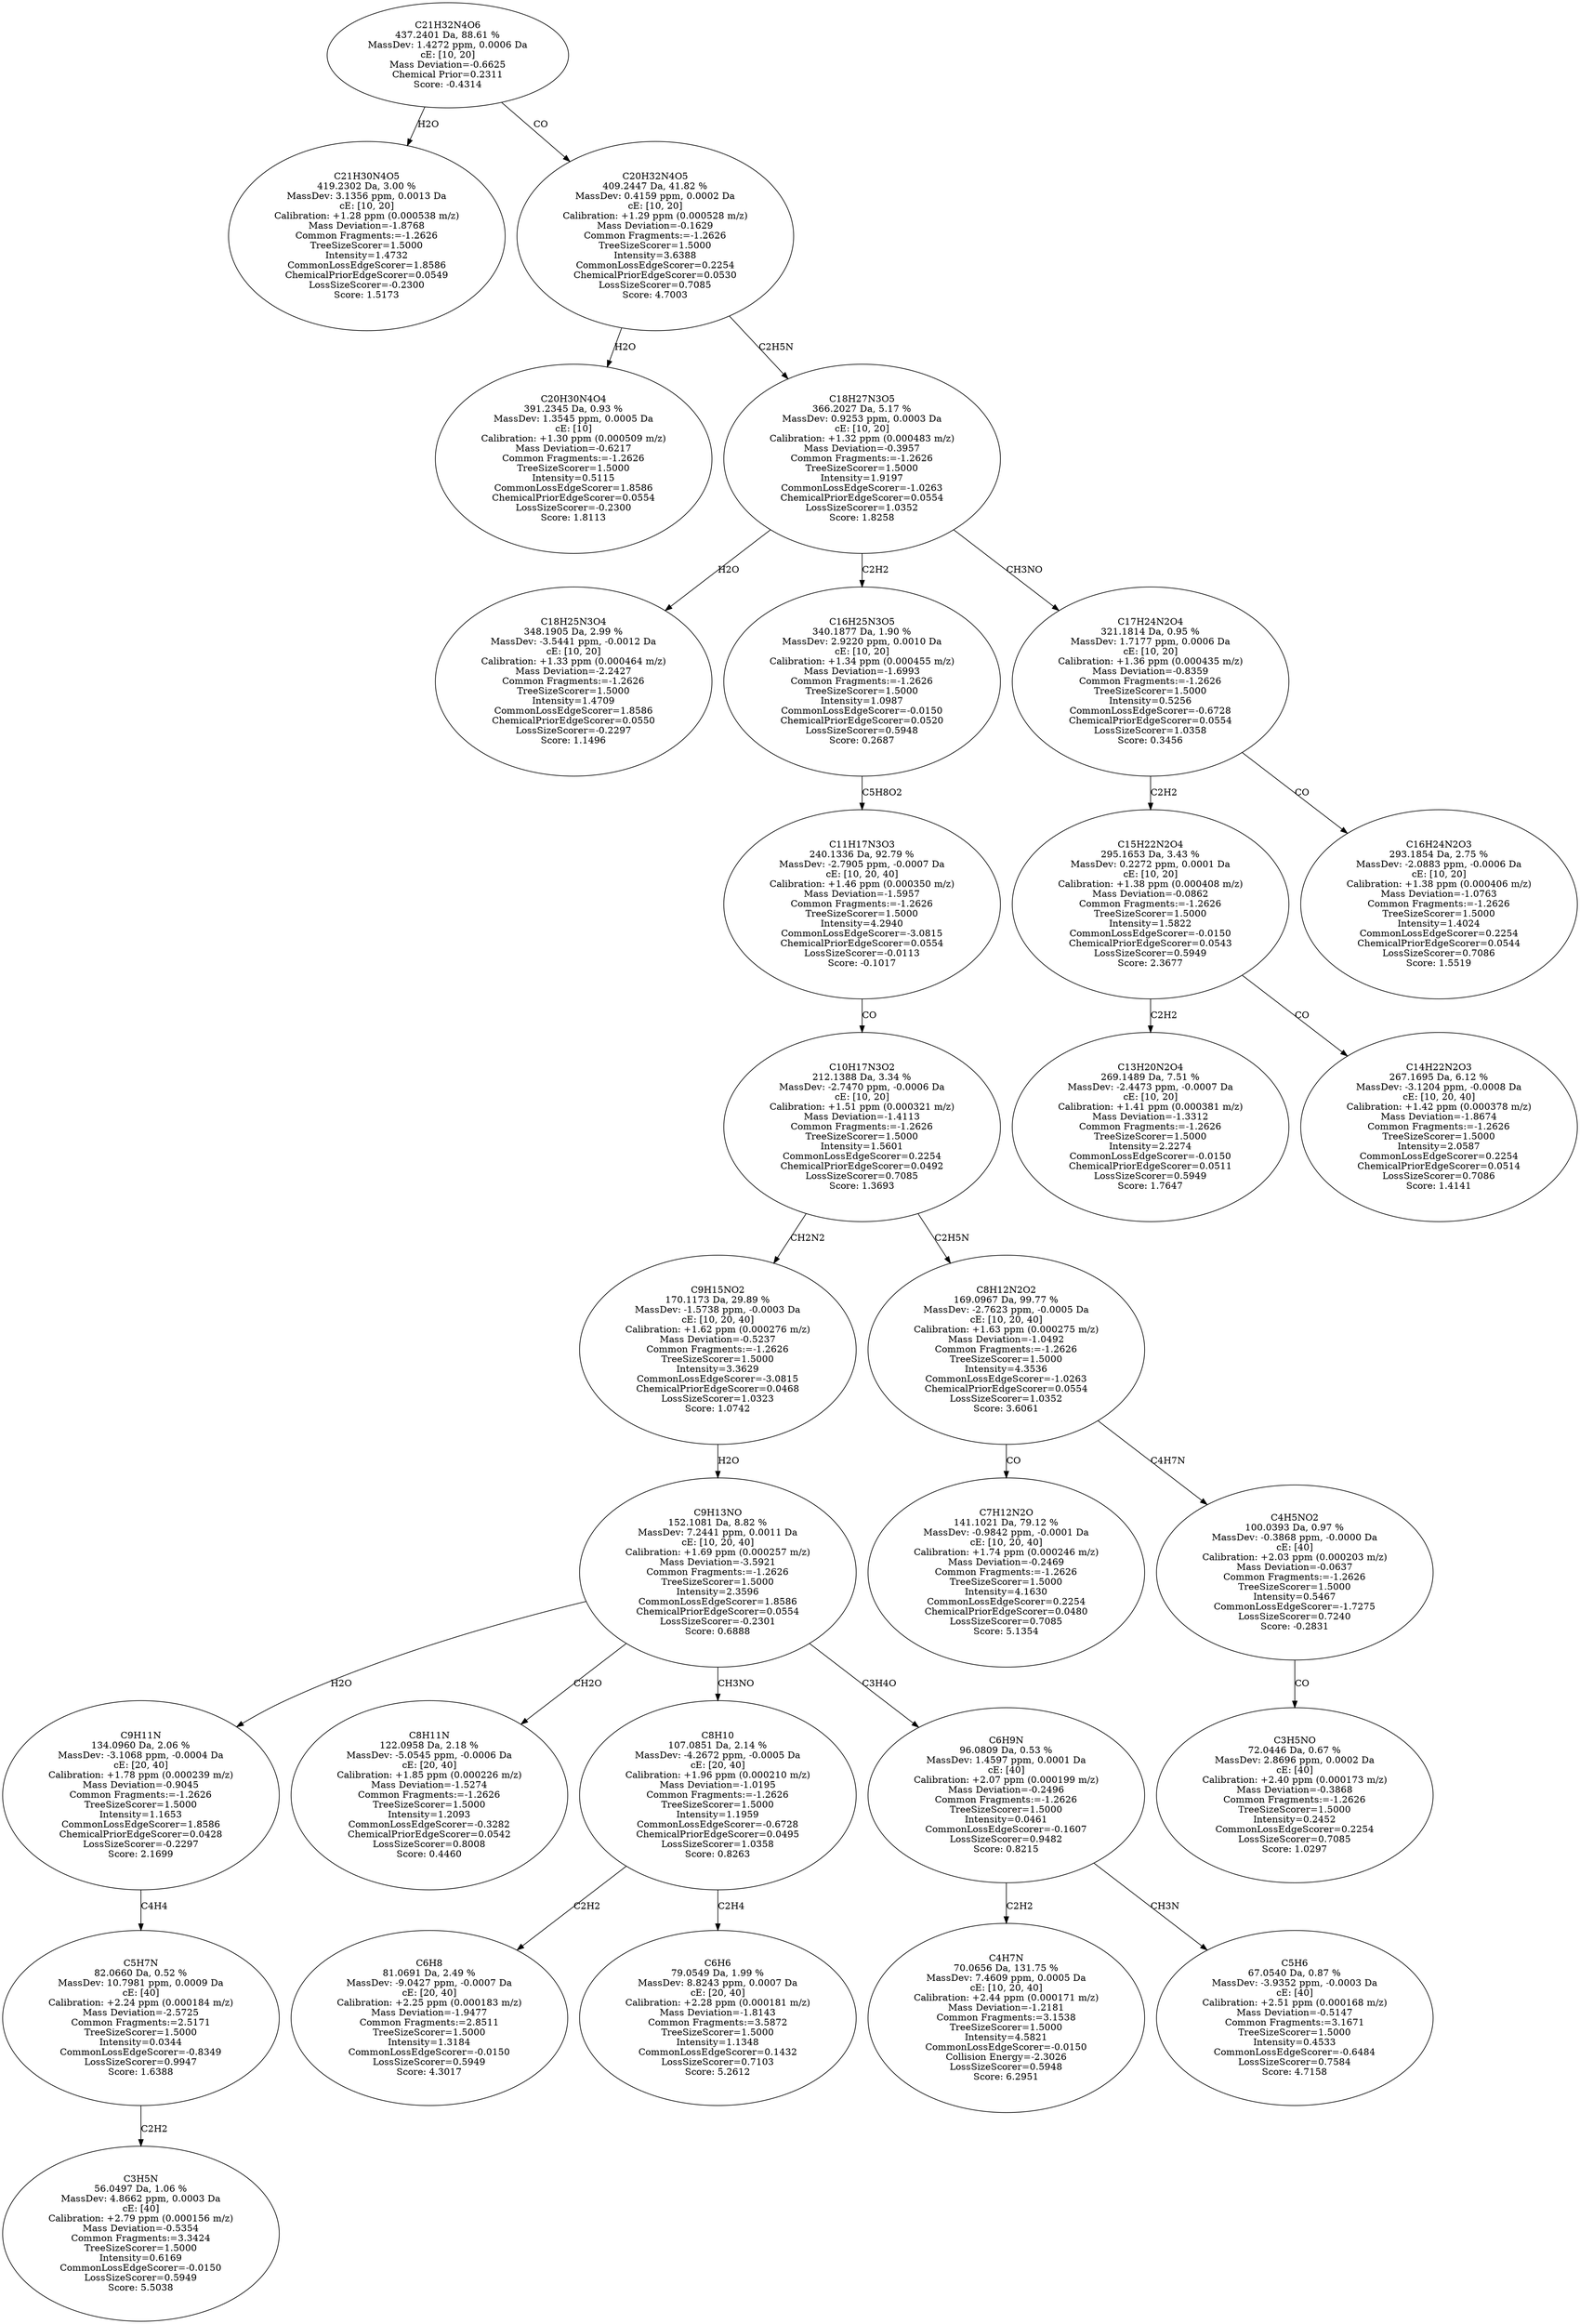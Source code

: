 strict digraph {
v1 [label="C21H30N4O5\n419.2302 Da, 3.00 %\nMassDev: 3.1356 ppm, 0.0013 Da\ncE: [10, 20]\nCalibration: +1.28 ppm (0.000538 m/z)\nMass Deviation=-1.8768\nCommon Fragments:=-1.2626\nTreeSizeScorer=1.5000\nIntensity=1.4732\nCommonLossEdgeScorer=1.8586\nChemicalPriorEdgeScorer=0.0549\nLossSizeScorer=-0.2300\nScore: 1.5173"];
v2 [label="C20H30N4O4\n391.2345 Da, 0.93 %\nMassDev: 1.3545 ppm, 0.0005 Da\ncE: [10]\nCalibration: +1.30 ppm (0.000509 m/z)\nMass Deviation=-0.6217\nCommon Fragments:=-1.2626\nTreeSizeScorer=1.5000\nIntensity=0.5115\nCommonLossEdgeScorer=1.8586\nChemicalPriorEdgeScorer=0.0554\nLossSizeScorer=-0.2300\nScore: 1.8113"];
v3 [label="C18H25N3O4\n348.1905 Da, 2.99 %\nMassDev: -3.5441 ppm, -0.0012 Da\ncE: [10, 20]\nCalibration: +1.33 ppm (0.000464 m/z)\nMass Deviation=-2.2427\nCommon Fragments:=-1.2626\nTreeSizeScorer=1.5000\nIntensity=1.4709\nCommonLossEdgeScorer=1.8586\nChemicalPriorEdgeScorer=0.0550\nLossSizeScorer=-0.2297\nScore: 1.1496"];
v4 [label="C3H5N\n56.0497 Da, 1.06 %\nMassDev: 4.8662 ppm, 0.0003 Da\ncE: [40]\nCalibration: +2.79 ppm (0.000156 m/z)\nMass Deviation=-0.5354\nCommon Fragments:=3.3424\nTreeSizeScorer=1.5000\nIntensity=0.6169\nCommonLossEdgeScorer=-0.0150\nLossSizeScorer=0.5949\nScore: 5.5038"];
v5 [label="C5H7N\n82.0660 Da, 0.52 %\nMassDev: 10.7981 ppm, 0.0009 Da\ncE: [40]\nCalibration: +2.24 ppm (0.000184 m/z)\nMass Deviation=-2.5725\nCommon Fragments:=2.5171\nTreeSizeScorer=1.5000\nIntensity=0.0344\nCommonLossEdgeScorer=-0.8349\nLossSizeScorer=0.9947\nScore: 1.6388"];
v6 [label="C9H11N\n134.0960 Da, 2.06 %\nMassDev: -3.1068 ppm, -0.0004 Da\ncE: [20, 40]\nCalibration: +1.78 ppm (0.000239 m/z)\nMass Deviation=-0.9045\nCommon Fragments:=-1.2626\nTreeSizeScorer=1.5000\nIntensity=1.1653\nCommonLossEdgeScorer=1.8586\nChemicalPriorEdgeScorer=0.0428\nLossSizeScorer=-0.2297\nScore: 2.1699"];
v7 [label="C8H11N\n122.0958 Da, 2.18 %\nMassDev: -5.0545 ppm, -0.0006 Da\ncE: [20, 40]\nCalibration: +1.85 ppm (0.000226 m/z)\nMass Deviation=-1.5274\nCommon Fragments:=-1.2626\nTreeSizeScorer=1.5000\nIntensity=1.2093\nCommonLossEdgeScorer=-0.3282\nChemicalPriorEdgeScorer=0.0542\nLossSizeScorer=0.8008\nScore: 0.4460"];
v8 [label="C6H8\n81.0691 Da, 2.49 %\nMassDev: -9.0427 ppm, -0.0007 Da\ncE: [20, 40]\nCalibration: +2.25 ppm (0.000183 m/z)\nMass Deviation=-1.9477\nCommon Fragments:=2.8511\nTreeSizeScorer=1.5000\nIntensity=1.3184\nCommonLossEdgeScorer=-0.0150\nLossSizeScorer=0.5949\nScore: 4.3017"];
v9 [label="C6H6\n79.0549 Da, 1.99 %\nMassDev: 8.8243 ppm, 0.0007 Da\ncE: [20, 40]\nCalibration: +2.28 ppm (0.000181 m/z)\nMass Deviation=-1.8143\nCommon Fragments:=3.5872\nTreeSizeScorer=1.5000\nIntensity=1.1348\nCommonLossEdgeScorer=0.1432\nLossSizeScorer=0.7103\nScore: 5.2612"];
v10 [label="C8H10\n107.0851 Da, 2.14 %\nMassDev: -4.2672 ppm, -0.0005 Da\ncE: [20, 40]\nCalibration: +1.96 ppm (0.000210 m/z)\nMass Deviation=-1.0195\nCommon Fragments:=-1.2626\nTreeSizeScorer=1.5000\nIntensity=1.1959\nCommonLossEdgeScorer=-0.6728\nChemicalPriorEdgeScorer=0.0495\nLossSizeScorer=1.0358\nScore: 0.8263"];
v11 [label="C4H7N\n70.0656 Da, 131.75 %\nMassDev: 7.4609 ppm, 0.0005 Da\ncE: [10, 20, 40]\nCalibration: +2.44 ppm (0.000171 m/z)\nMass Deviation=-1.2181\nCommon Fragments:=3.1538\nTreeSizeScorer=1.5000\nIntensity=4.5821\nCommonLossEdgeScorer=-0.0150\nCollision Energy=-2.3026\nLossSizeScorer=0.5948\nScore: 6.2951"];
v12 [label="C5H6\n67.0540 Da, 0.87 %\nMassDev: -3.9352 ppm, -0.0003 Da\ncE: [40]\nCalibration: +2.51 ppm (0.000168 m/z)\nMass Deviation=-0.5147\nCommon Fragments:=3.1671\nTreeSizeScorer=1.5000\nIntensity=0.4533\nCommonLossEdgeScorer=-0.6484\nLossSizeScorer=0.7584\nScore: 4.7158"];
v13 [label="C6H9N\n96.0809 Da, 0.53 %\nMassDev: 1.4597 ppm, 0.0001 Da\ncE: [40]\nCalibration: +2.07 ppm (0.000199 m/z)\nMass Deviation=-0.2496\nCommon Fragments:=-1.2626\nTreeSizeScorer=1.5000\nIntensity=0.0461\nCommonLossEdgeScorer=-0.1607\nLossSizeScorer=0.9482\nScore: 0.8215"];
v14 [label="C9H13NO\n152.1081 Da, 8.82 %\nMassDev: 7.2441 ppm, 0.0011 Da\ncE: [10, 20, 40]\nCalibration: +1.69 ppm (0.000257 m/z)\nMass Deviation=-3.5921\nCommon Fragments:=-1.2626\nTreeSizeScorer=1.5000\nIntensity=2.3596\nCommonLossEdgeScorer=1.8586\nChemicalPriorEdgeScorer=0.0554\nLossSizeScorer=-0.2301\nScore: 0.6888"];
v15 [label="C9H15NO2\n170.1173 Da, 29.89 %\nMassDev: -1.5738 ppm, -0.0003 Da\ncE: [10, 20, 40]\nCalibration: +1.62 ppm (0.000276 m/z)\nMass Deviation=-0.5237\nCommon Fragments:=-1.2626\nTreeSizeScorer=1.5000\nIntensity=3.3629\nCommonLossEdgeScorer=-3.0815\nChemicalPriorEdgeScorer=0.0468\nLossSizeScorer=1.0323\nScore: 1.0742"];
v16 [label="C7H12N2O\n141.1021 Da, 79.12 %\nMassDev: -0.9842 ppm, -0.0001 Da\ncE: [10, 20, 40]\nCalibration: +1.74 ppm (0.000246 m/z)\nMass Deviation=-0.2469\nCommon Fragments:=-1.2626\nTreeSizeScorer=1.5000\nIntensity=4.1630\nCommonLossEdgeScorer=0.2254\nChemicalPriorEdgeScorer=0.0480\nLossSizeScorer=0.7085\nScore: 5.1354"];
v17 [label="C3H5NO\n72.0446 Da, 0.67 %\nMassDev: 2.8696 ppm, 0.0002 Da\ncE: [40]\nCalibration: +2.40 ppm (0.000173 m/z)\nMass Deviation=-0.3868\nCommon Fragments:=-1.2626\nTreeSizeScorer=1.5000\nIntensity=0.2452\nCommonLossEdgeScorer=0.2254\nLossSizeScorer=0.7085\nScore: 1.0297"];
v18 [label="C4H5NO2\n100.0393 Da, 0.97 %\nMassDev: -0.3868 ppm, -0.0000 Da\ncE: [40]\nCalibration: +2.03 ppm (0.000203 m/z)\nMass Deviation=-0.0637\nCommon Fragments:=-1.2626\nTreeSizeScorer=1.5000\nIntensity=0.5467\nCommonLossEdgeScorer=-1.7275\nLossSizeScorer=0.7240\nScore: -0.2831"];
v19 [label="C8H12N2O2\n169.0967 Da, 99.77 %\nMassDev: -2.7623 ppm, -0.0005 Da\ncE: [10, 20, 40]\nCalibration: +1.63 ppm (0.000275 m/z)\nMass Deviation=-1.0492\nCommon Fragments:=-1.2626\nTreeSizeScorer=1.5000\nIntensity=4.3536\nCommonLossEdgeScorer=-1.0263\nChemicalPriorEdgeScorer=0.0554\nLossSizeScorer=1.0352\nScore: 3.6061"];
v20 [label="C10H17N3O2\n212.1388 Da, 3.34 %\nMassDev: -2.7470 ppm, -0.0006 Da\ncE: [10, 20]\nCalibration: +1.51 ppm (0.000321 m/z)\nMass Deviation=-1.4113\nCommon Fragments:=-1.2626\nTreeSizeScorer=1.5000\nIntensity=1.5601\nCommonLossEdgeScorer=0.2254\nChemicalPriorEdgeScorer=0.0492\nLossSizeScorer=0.7085\nScore: 1.3693"];
v21 [label="C11H17N3O3\n240.1336 Da, 92.79 %\nMassDev: -2.7905 ppm, -0.0007 Da\ncE: [10, 20, 40]\nCalibration: +1.46 ppm (0.000350 m/z)\nMass Deviation=-1.5957\nCommon Fragments:=-1.2626\nTreeSizeScorer=1.5000\nIntensity=4.2940\nCommonLossEdgeScorer=-3.0815\nChemicalPriorEdgeScorer=0.0554\nLossSizeScorer=-0.0113\nScore: -0.1017"];
v22 [label="C16H25N3O5\n340.1877 Da, 1.90 %\nMassDev: 2.9220 ppm, 0.0010 Da\ncE: [10, 20]\nCalibration: +1.34 ppm (0.000455 m/z)\nMass Deviation=-1.6993\nCommon Fragments:=-1.2626\nTreeSizeScorer=1.5000\nIntensity=1.0987\nCommonLossEdgeScorer=-0.0150\nChemicalPriorEdgeScorer=0.0520\nLossSizeScorer=0.5948\nScore: 0.2687"];
v23 [label="C13H20N2O4\n269.1489 Da, 7.51 %\nMassDev: -2.4473 ppm, -0.0007 Da\ncE: [10, 20]\nCalibration: +1.41 ppm (0.000381 m/z)\nMass Deviation=-1.3312\nCommon Fragments:=-1.2626\nTreeSizeScorer=1.5000\nIntensity=2.2274\nCommonLossEdgeScorer=-0.0150\nChemicalPriorEdgeScorer=0.0511\nLossSizeScorer=0.5949\nScore: 1.7647"];
v24 [label="C14H22N2O3\n267.1695 Da, 6.12 %\nMassDev: -3.1204 ppm, -0.0008 Da\ncE: [10, 20, 40]\nCalibration: +1.42 ppm (0.000378 m/z)\nMass Deviation=-1.8674\nCommon Fragments:=-1.2626\nTreeSizeScorer=1.5000\nIntensity=2.0587\nCommonLossEdgeScorer=0.2254\nChemicalPriorEdgeScorer=0.0514\nLossSizeScorer=0.7086\nScore: 1.4141"];
v25 [label="C15H22N2O4\n295.1653 Da, 3.43 %\nMassDev: 0.2272 ppm, 0.0001 Da\ncE: [10, 20]\nCalibration: +1.38 ppm (0.000408 m/z)\nMass Deviation=-0.0862\nCommon Fragments:=-1.2626\nTreeSizeScorer=1.5000\nIntensity=1.5822\nCommonLossEdgeScorer=-0.0150\nChemicalPriorEdgeScorer=0.0543\nLossSizeScorer=0.5949\nScore: 2.3677"];
v26 [label="C16H24N2O3\n293.1854 Da, 2.75 %\nMassDev: -2.0883 ppm, -0.0006 Da\ncE: [10, 20]\nCalibration: +1.38 ppm (0.000406 m/z)\nMass Deviation=-1.0763\nCommon Fragments:=-1.2626\nTreeSizeScorer=1.5000\nIntensity=1.4024\nCommonLossEdgeScorer=0.2254\nChemicalPriorEdgeScorer=0.0544\nLossSizeScorer=0.7086\nScore: 1.5519"];
v27 [label="C17H24N2O4\n321.1814 Da, 0.95 %\nMassDev: 1.7177 ppm, 0.0006 Da\ncE: [10, 20]\nCalibration: +1.36 ppm (0.000435 m/z)\nMass Deviation=-0.8359\nCommon Fragments:=-1.2626\nTreeSizeScorer=1.5000\nIntensity=0.5256\nCommonLossEdgeScorer=-0.6728\nChemicalPriorEdgeScorer=0.0554\nLossSizeScorer=1.0358\nScore: 0.3456"];
v28 [label="C18H27N3O5\n366.2027 Da, 5.17 %\nMassDev: 0.9253 ppm, 0.0003 Da\ncE: [10, 20]\nCalibration: +1.32 ppm (0.000483 m/z)\nMass Deviation=-0.3957\nCommon Fragments:=-1.2626\nTreeSizeScorer=1.5000\nIntensity=1.9197\nCommonLossEdgeScorer=-1.0263\nChemicalPriorEdgeScorer=0.0554\nLossSizeScorer=1.0352\nScore: 1.8258"];
v29 [label="C20H32N4O5\n409.2447 Da, 41.82 %\nMassDev: 0.4159 ppm, 0.0002 Da\ncE: [10, 20]\nCalibration: +1.29 ppm (0.000528 m/z)\nMass Deviation=-0.1629\nCommon Fragments:=-1.2626\nTreeSizeScorer=1.5000\nIntensity=3.6388\nCommonLossEdgeScorer=0.2254\nChemicalPriorEdgeScorer=0.0530\nLossSizeScorer=0.7085\nScore: 4.7003"];
v30 [label="C21H32N4O6\n437.2401 Da, 88.61 %\nMassDev: 1.4272 ppm, 0.0006 Da\ncE: [10, 20]\nMass Deviation=-0.6625\nChemical Prior=0.2311\nScore: -0.4314"];
v30 -> v1 [label="H2O"];
v29 -> v2 [label="H2O"];
v28 -> v3 [label="H2O"];
v5 -> v4 [label="C2H2"];
v6 -> v5 [label="C4H4"];
v14 -> v6 [label="H2O"];
v14 -> v7 [label="CH2O"];
v10 -> v8 [label="C2H2"];
v10 -> v9 [label="C2H4"];
v14 -> v10 [label="CH3NO"];
v13 -> v11 [label="C2H2"];
v13 -> v12 [label="CH3N"];
v14 -> v13 [label="C3H4O"];
v15 -> v14 [label="H2O"];
v20 -> v15 [label="CH2N2"];
v19 -> v16 [label="CO"];
v18 -> v17 [label="CO"];
v19 -> v18 [label="C4H7N"];
v20 -> v19 [label="C2H5N"];
v21 -> v20 [label="CO"];
v22 -> v21 [label="C5H8O2"];
v28 -> v22 [label="C2H2"];
v25 -> v23 [label="C2H2"];
v25 -> v24 [label="CO"];
v27 -> v25 [label="C2H2"];
v27 -> v26 [label="CO"];
v28 -> v27 [label="CH3NO"];
v29 -> v28 [label="C2H5N"];
v30 -> v29 [label="CO"];
}